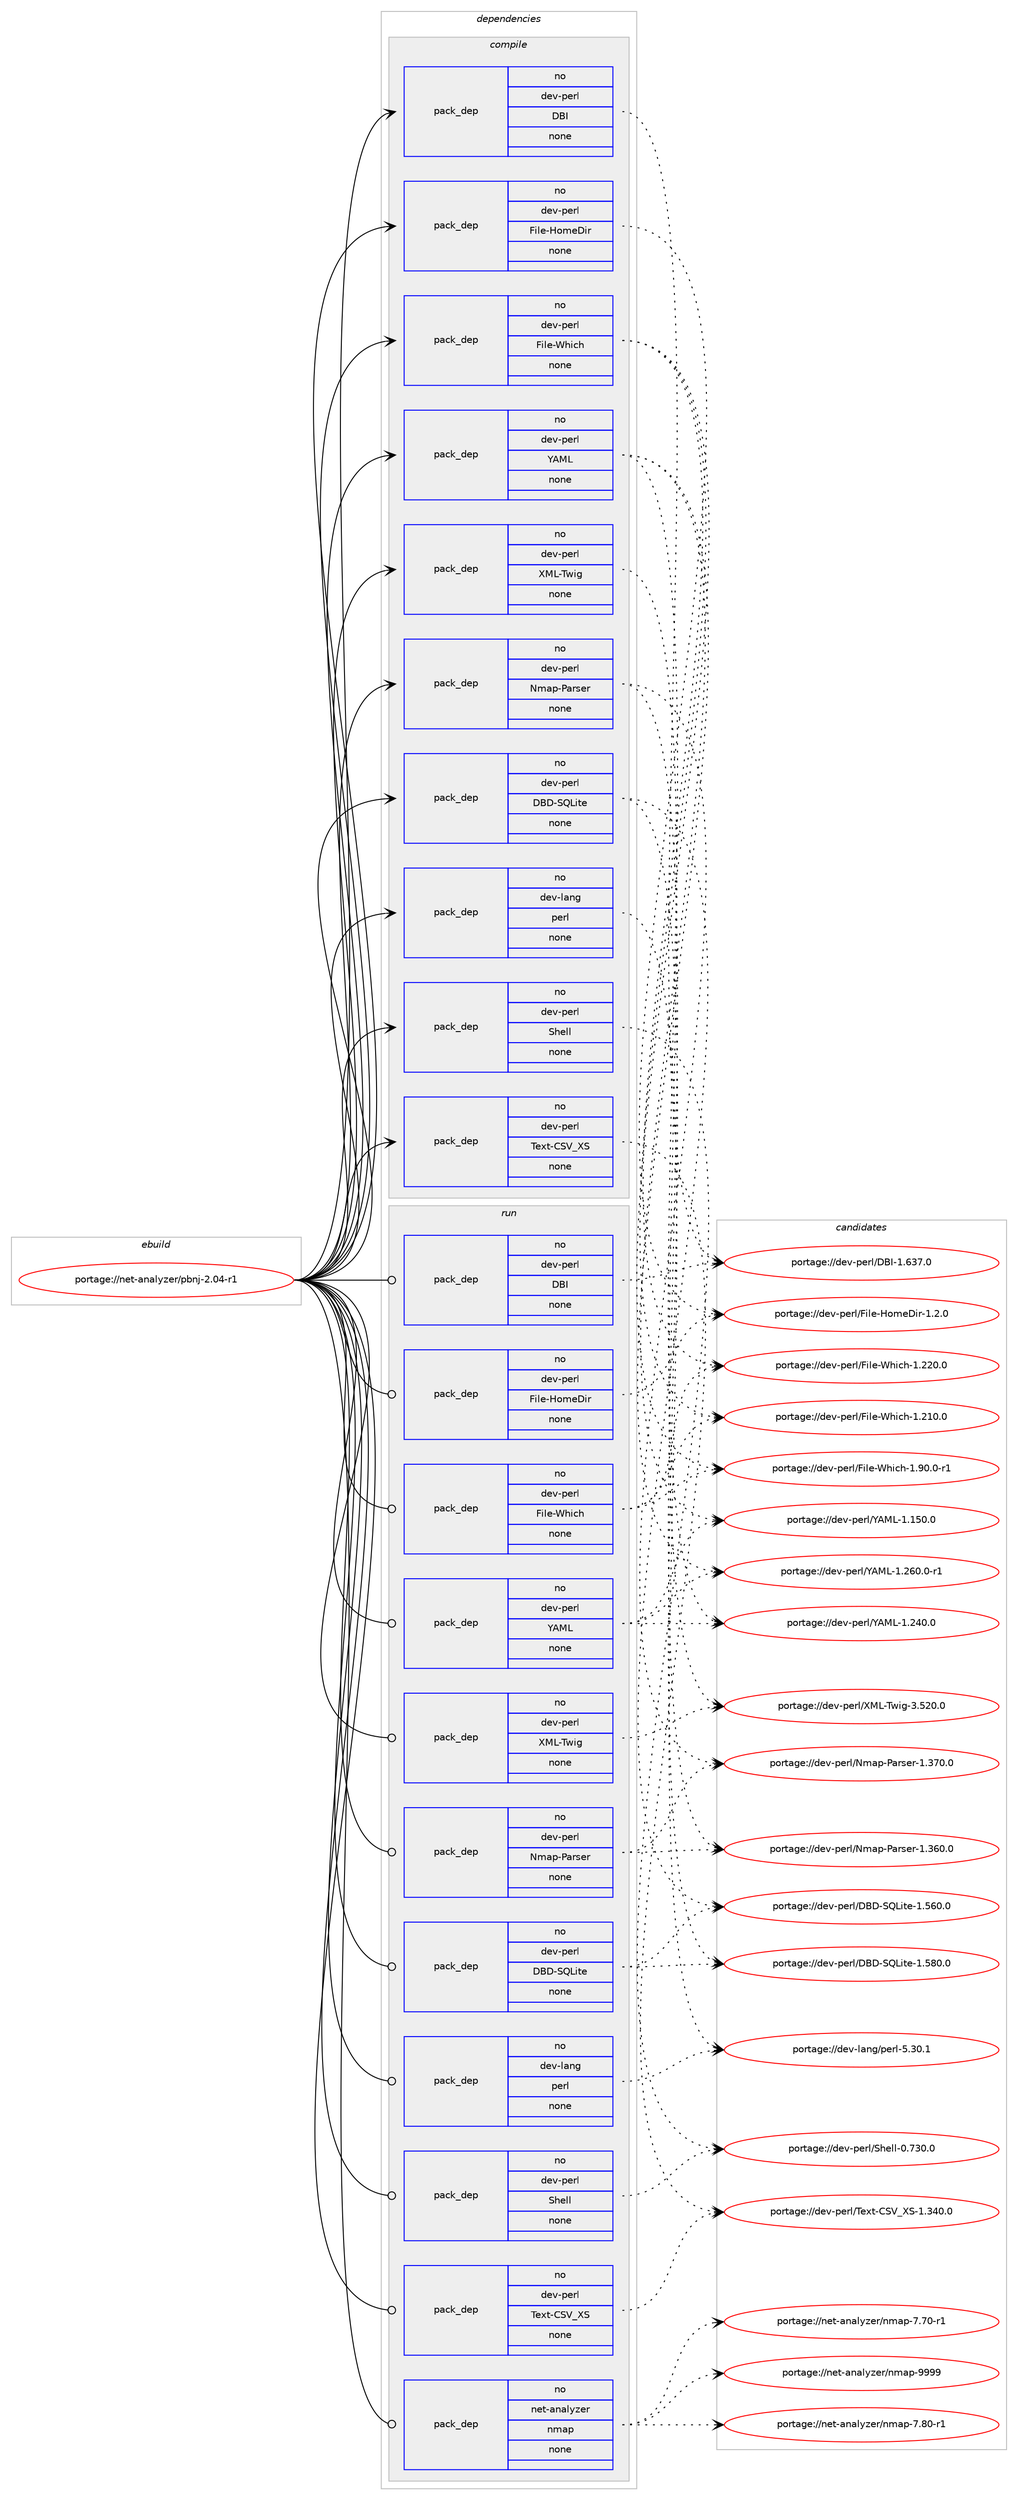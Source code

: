 digraph prolog {

# *************
# Graph options
# *************

newrank=true;
concentrate=true;
compound=true;
graph [rankdir=LR,fontname=Helvetica,fontsize=10,ranksep=1.5];#, ranksep=2.5, nodesep=0.2];
edge  [arrowhead=vee];
node  [fontname=Helvetica,fontsize=10];

# **********
# The ebuild
# **********

subgraph cluster_leftcol {
color=gray;
rank=same;
label=<<i>ebuild</i>>;
id [label="portage://net-analyzer/pbnj-2.04-r1", color=red, width=4, href="../net-analyzer/pbnj-2.04-r1.svg"];
}

# ****************
# The dependencies
# ****************

subgraph cluster_midcol {
color=gray;
label=<<i>dependencies</i>>;
subgraph cluster_compile {
fillcolor="#eeeeee";
style=filled;
label=<<i>compile</i>>;
subgraph pack106463 {
dependency140012 [label=<<TABLE BORDER="0" CELLBORDER="1" CELLSPACING="0" CELLPADDING="4" WIDTH="220"><TR><TD ROWSPAN="6" CELLPADDING="30">pack_dep</TD></TR><TR><TD WIDTH="110">no</TD></TR><TR><TD>dev-lang</TD></TR><TR><TD>perl</TD></TR><TR><TD>none</TD></TR><TR><TD></TD></TR></TABLE>>, shape=none, color=blue];
}
id:e -> dependency140012:w [weight=20,style="solid",arrowhead="vee"];
subgraph pack106464 {
dependency140013 [label=<<TABLE BORDER="0" CELLBORDER="1" CELLSPACING="0" CELLPADDING="4" WIDTH="220"><TR><TD ROWSPAN="6" CELLPADDING="30">pack_dep</TD></TR><TR><TD WIDTH="110">no</TD></TR><TR><TD>dev-perl</TD></TR><TR><TD>DBD-SQLite</TD></TR><TR><TD>none</TD></TR><TR><TD></TD></TR></TABLE>>, shape=none, color=blue];
}
id:e -> dependency140013:w [weight=20,style="solid",arrowhead="vee"];
subgraph pack106465 {
dependency140014 [label=<<TABLE BORDER="0" CELLBORDER="1" CELLSPACING="0" CELLPADDING="4" WIDTH="220"><TR><TD ROWSPAN="6" CELLPADDING="30">pack_dep</TD></TR><TR><TD WIDTH="110">no</TD></TR><TR><TD>dev-perl</TD></TR><TR><TD>DBI</TD></TR><TR><TD>none</TD></TR><TR><TD></TD></TR></TABLE>>, shape=none, color=blue];
}
id:e -> dependency140014:w [weight=20,style="solid",arrowhead="vee"];
subgraph pack106466 {
dependency140015 [label=<<TABLE BORDER="0" CELLBORDER="1" CELLSPACING="0" CELLPADDING="4" WIDTH="220"><TR><TD ROWSPAN="6" CELLPADDING="30">pack_dep</TD></TR><TR><TD WIDTH="110">no</TD></TR><TR><TD>dev-perl</TD></TR><TR><TD>File-HomeDir</TD></TR><TR><TD>none</TD></TR><TR><TD></TD></TR></TABLE>>, shape=none, color=blue];
}
id:e -> dependency140015:w [weight=20,style="solid",arrowhead="vee"];
subgraph pack106467 {
dependency140016 [label=<<TABLE BORDER="0" CELLBORDER="1" CELLSPACING="0" CELLPADDING="4" WIDTH="220"><TR><TD ROWSPAN="6" CELLPADDING="30">pack_dep</TD></TR><TR><TD WIDTH="110">no</TD></TR><TR><TD>dev-perl</TD></TR><TR><TD>File-Which</TD></TR><TR><TD>none</TD></TR><TR><TD></TD></TR></TABLE>>, shape=none, color=blue];
}
id:e -> dependency140016:w [weight=20,style="solid",arrowhead="vee"];
subgraph pack106468 {
dependency140017 [label=<<TABLE BORDER="0" CELLBORDER="1" CELLSPACING="0" CELLPADDING="4" WIDTH="220"><TR><TD ROWSPAN="6" CELLPADDING="30">pack_dep</TD></TR><TR><TD WIDTH="110">no</TD></TR><TR><TD>dev-perl</TD></TR><TR><TD>Nmap-Parser</TD></TR><TR><TD>none</TD></TR><TR><TD></TD></TR></TABLE>>, shape=none, color=blue];
}
id:e -> dependency140017:w [weight=20,style="solid",arrowhead="vee"];
subgraph pack106469 {
dependency140018 [label=<<TABLE BORDER="0" CELLBORDER="1" CELLSPACING="0" CELLPADDING="4" WIDTH="220"><TR><TD ROWSPAN="6" CELLPADDING="30">pack_dep</TD></TR><TR><TD WIDTH="110">no</TD></TR><TR><TD>dev-perl</TD></TR><TR><TD>Shell</TD></TR><TR><TD>none</TD></TR><TR><TD></TD></TR></TABLE>>, shape=none, color=blue];
}
id:e -> dependency140018:w [weight=20,style="solid",arrowhead="vee"];
subgraph pack106470 {
dependency140019 [label=<<TABLE BORDER="0" CELLBORDER="1" CELLSPACING="0" CELLPADDING="4" WIDTH="220"><TR><TD ROWSPAN="6" CELLPADDING="30">pack_dep</TD></TR><TR><TD WIDTH="110">no</TD></TR><TR><TD>dev-perl</TD></TR><TR><TD>Text-CSV_XS</TD></TR><TR><TD>none</TD></TR><TR><TD></TD></TR></TABLE>>, shape=none, color=blue];
}
id:e -> dependency140019:w [weight=20,style="solid",arrowhead="vee"];
subgraph pack106471 {
dependency140020 [label=<<TABLE BORDER="0" CELLBORDER="1" CELLSPACING="0" CELLPADDING="4" WIDTH="220"><TR><TD ROWSPAN="6" CELLPADDING="30">pack_dep</TD></TR><TR><TD WIDTH="110">no</TD></TR><TR><TD>dev-perl</TD></TR><TR><TD>XML-Twig</TD></TR><TR><TD>none</TD></TR><TR><TD></TD></TR></TABLE>>, shape=none, color=blue];
}
id:e -> dependency140020:w [weight=20,style="solid",arrowhead="vee"];
subgraph pack106472 {
dependency140021 [label=<<TABLE BORDER="0" CELLBORDER="1" CELLSPACING="0" CELLPADDING="4" WIDTH="220"><TR><TD ROWSPAN="6" CELLPADDING="30">pack_dep</TD></TR><TR><TD WIDTH="110">no</TD></TR><TR><TD>dev-perl</TD></TR><TR><TD>YAML</TD></TR><TR><TD>none</TD></TR><TR><TD></TD></TR></TABLE>>, shape=none, color=blue];
}
id:e -> dependency140021:w [weight=20,style="solid",arrowhead="vee"];
}
subgraph cluster_compileandrun {
fillcolor="#eeeeee";
style=filled;
label=<<i>compile and run</i>>;
}
subgraph cluster_run {
fillcolor="#eeeeee";
style=filled;
label=<<i>run</i>>;
subgraph pack106473 {
dependency140022 [label=<<TABLE BORDER="0" CELLBORDER="1" CELLSPACING="0" CELLPADDING="4" WIDTH="220"><TR><TD ROWSPAN="6" CELLPADDING="30">pack_dep</TD></TR><TR><TD WIDTH="110">no</TD></TR><TR><TD>dev-lang</TD></TR><TR><TD>perl</TD></TR><TR><TD>none</TD></TR><TR><TD></TD></TR></TABLE>>, shape=none, color=blue];
}
id:e -> dependency140022:w [weight=20,style="solid",arrowhead="odot"];
subgraph pack106474 {
dependency140023 [label=<<TABLE BORDER="0" CELLBORDER="1" CELLSPACING="0" CELLPADDING="4" WIDTH="220"><TR><TD ROWSPAN="6" CELLPADDING="30">pack_dep</TD></TR><TR><TD WIDTH="110">no</TD></TR><TR><TD>dev-perl</TD></TR><TR><TD>DBD-SQLite</TD></TR><TR><TD>none</TD></TR><TR><TD></TD></TR></TABLE>>, shape=none, color=blue];
}
id:e -> dependency140023:w [weight=20,style="solid",arrowhead="odot"];
subgraph pack106475 {
dependency140024 [label=<<TABLE BORDER="0" CELLBORDER="1" CELLSPACING="0" CELLPADDING="4" WIDTH="220"><TR><TD ROWSPAN="6" CELLPADDING="30">pack_dep</TD></TR><TR><TD WIDTH="110">no</TD></TR><TR><TD>dev-perl</TD></TR><TR><TD>DBI</TD></TR><TR><TD>none</TD></TR><TR><TD></TD></TR></TABLE>>, shape=none, color=blue];
}
id:e -> dependency140024:w [weight=20,style="solid",arrowhead="odot"];
subgraph pack106476 {
dependency140025 [label=<<TABLE BORDER="0" CELLBORDER="1" CELLSPACING="0" CELLPADDING="4" WIDTH="220"><TR><TD ROWSPAN="6" CELLPADDING="30">pack_dep</TD></TR><TR><TD WIDTH="110">no</TD></TR><TR><TD>dev-perl</TD></TR><TR><TD>File-HomeDir</TD></TR><TR><TD>none</TD></TR><TR><TD></TD></TR></TABLE>>, shape=none, color=blue];
}
id:e -> dependency140025:w [weight=20,style="solid",arrowhead="odot"];
subgraph pack106477 {
dependency140026 [label=<<TABLE BORDER="0" CELLBORDER="1" CELLSPACING="0" CELLPADDING="4" WIDTH="220"><TR><TD ROWSPAN="6" CELLPADDING="30">pack_dep</TD></TR><TR><TD WIDTH="110">no</TD></TR><TR><TD>dev-perl</TD></TR><TR><TD>File-Which</TD></TR><TR><TD>none</TD></TR><TR><TD></TD></TR></TABLE>>, shape=none, color=blue];
}
id:e -> dependency140026:w [weight=20,style="solid",arrowhead="odot"];
subgraph pack106478 {
dependency140027 [label=<<TABLE BORDER="0" CELLBORDER="1" CELLSPACING="0" CELLPADDING="4" WIDTH="220"><TR><TD ROWSPAN="6" CELLPADDING="30">pack_dep</TD></TR><TR><TD WIDTH="110">no</TD></TR><TR><TD>dev-perl</TD></TR><TR><TD>Nmap-Parser</TD></TR><TR><TD>none</TD></TR><TR><TD></TD></TR></TABLE>>, shape=none, color=blue];
}
id:e -> dependency140027:w [weight=20,style="solid",arrowhead="odot"];
subgraph pack106479 {
dependency140028 [label=<<TABLE BORDER="0" CELLBORDER="1" CELLSPACING="0" CELLPADDING="4" WIDTH="220"><TR><TD ROWSPAN="6" CELLPADDING="30">pack_dep</TD></TR><TR><TD WIDTH="110">no</TD></TR><TR><TD>dev-perl</TD></TR><TR><TD>Shell</TD></TR><TR><TD>none</TD></TR><TR><TD></TD></TR></TABLE>>, shape=none, color=blue];
}
id:e -> dependency140028:w [weight=20,style="solid",arrowhead="odot"];
subgraph pack106480 {
dependency140029 [label=<<TABLE BORDER="0" CELLBORDER="1" CELLSPACING="0" CELLPADDING="4" WIDTH="220"><TR><TD ROWSPAN="6" CELLPADDING="30">pack_dep</TD></TR><TR><TD WIDTH="110">no</TD></TR><TR><TD>dev-perl</TD></TR><TR><TD>Text-CSV_XS</TD></TR><TR><TD>none</TD></TR><TR><TD></TD></TR></TABLE>>, shape=none, color=blue];
}
id:e -> dependency140029:w [weight=20,style="solid",arrowhead="odot"];
subgraph pack106481 {
dependency140030 [label=<<TABLE BORDER="0" CELLBORDER="1" CELLSPACING="0" CELLPADDING="4" WIDTH="220"><TR><TD ROWSPAN="6" CELLPADDING="30">pack_dep</TD></TR><TR><TD WIDTH="110">no</TD></TR><TR><TD>dev-perl</TD></TR><TR><TD>XML-Twig</TD></TR><TR><TD>none</TD></TR><TR><TD></TD></TR></TABLE>>, shape=none, color=blue];
}
id:e -> dependency140030:w [weight=20,style="solid",arrowhead="odot"];
subgraph pack106482 {
dependency140031 [label=<<TABLE BORDER="0" CELLBORDER="1" CELLSPACING="0" CELLPADDING="4" WIDTH="220"><TR><TD ROWSPAN="6" CELLPADDING="30">pack_dep</TD></TR><TR><TD WIDTH="110">no</TD></TR><TR><TD>dev-perl</TD></TR><TR><TD>YAML</TD></TR><TR><TD>none</TD></TR><TR><TD></TD></TR></TABLE>>, shape=none, color=blue];
}
id:e -> dependency140031:w [weight=20,style="solid",arrowhead="odot"];
subgraph pack106483 {
dependency140032 [label=<<TABLE BORDER="0" CELLBORDER="1" CELLSPACING="0" CELLPADDING="4" WIDTH="220"><TR><TD ROWSPAN="6" CELLPADDING="30">pack_dep</TD></TR><TR><TD WIDTH="110">no</TD></TR><TR><TD>net-analyzer</TD></TR><TR><TD>nmap</TD></TR><TR><TD>none</TD></TR><TR><TD></TD></TR></TABLE>>, shape=none, color=blue];
}
id:e -> dependency140032:w [weight=20,style="solid",arrowhead="odot"];
}
}

# **************
# The candidates
# **************

subgraph cluster_choices {
rank=same;
color=gray;
label=<<i>candidates</i>>;

subgraph choice106463 {
color=black;
nodesep=1;
choice10010111845108971101034711210111410845534651484649 [label="portage://dev-lang/perl-5.30.1", color=red, width=4,href="../dev-lang/perl-5.30.1.svg"];
dependency140012:e -> choice10010111845108971101034711210111410845534651484649:w [style=dotted,weight="100"];
}
subgraph choice106464 {
color=black;
nodesep=1;
choice1001011184511210111410847686668458381761051161014549465356484648 [label="portage://dev-perl/DBD-SQLite-1.580.0", color=red, width=4,href="../dev-perl/DBD-SQLite-1.580.0.svg"];
choice1001011184511210111410847686668458381761051161014549465354484648 [label="portage://dev-perl/DBD-SQLite-1.560.0", color=red, width=4,href="../dev-perl/DBD-SQLite-1.560.0.svg"];
dependency140013:e -> choice1001011184511210111410847686668458381761051161014549465356484648:w [style=dotted,weight="100"];
dependency140013:e -> choice1001011184511210111410847686668458381761051161014549465354484648:w [style=dotted,weight="100"];
}
subgraph choice106465 {
color=black;
nodesep=1;
choice10010111845112101114108476866734549465451554648 [label="portage://dev-perl/DBI-1.637.0", color=red, width=4,href="../dev-perl/DBI-1.637.0.svg"];
dependency140014:e -> choice10010111845112101114108476866734549465451554648:w [style=dotted,weight="100"];
}
subgraph choice106466 {
color=black;
nodesep=1;
choice100101118451121011141084770105108101457211110910168105114454946504648 [label="portage://dev-perl/File-HomeDir-1.2.0", color=red, width=4,href="../dev-perl/File-HomeDir-1.2.0.svg"];
dependency140015:e -> choice100101118451121011141084770105108101457211110910168105114454946504648:w [style=dotted,weight="100"];
}
subgraph choice106467 {
color=black;
nodesep=1;
choice100101118451121011141084770105108101458710410599104454946574846484511449 [label="portage://dev-perl/File-Which-1.90.0-r1", color=red, width=4,href="../dev-perl/File-Which-1.90.0-r1.svg"];
choice1001011184511210111410847701051081014587104105991044549465050484648 [label="portage://dev-perl/File-Which-1.220.0", color=red, width=4,href="../dev-perl/File-Which-1.220.0.svg"];
choice1001011184511210111410847701051081014587104105991044549465049484648 [label="portage://dev-perl/File-Which-1.210.0", color=red, width=4,href="../dev-perl/File-Which-1.210.0.svg"];
dependency140016:e -> choice100101118451121011141084770105108101458710410599104454946574846484511449:w [style=dotted,weight="100"];
dependency140016:e -> choice1001011184511210111410847701051081014587104105991044549465050484648:w [style=dotted,weight="100"];
dependency140016:e -> choice1001011184511210111410847701051081014587104105991044549465049484648:w [style=dotted,weight="100"];
}
subgraph choice106468 {
color=black;
nodesep=1;
choice100101118451121011141084778109971124580971141151011144549465155484648 [label="portage://dev-perl/Nmap-Parser-1.370.0", color=red, width=4,href="../dev-perl/Nmap-Parser-1.370.0.svg"];
choice100101118451121011141084778109971124580971141151011144549465154484648 [label="portage://dev-perl/Nmap-Parser-1.360.0", color=red, width=4,href="../dev-perl/Nmap-Parser-1.360.0.svg"];
dependency140017:e -> choice100101118451121011141084778109971124580971141151011144549465155484648:w [style=dotted,weight="100"];
dependency140017:e -> choice100101118451121011141084778109971124580971141151011144549465154484648:w [style=dotted,weight="100"];
}
subgraph choice106469 {
color=black;
nodesep=1;
choice1001011184511210111410847831041011081084548465551484648 [label="portage://dev-perl/Shell-0.730.0", color=red, width=4,href="../dev-perl/Shell-0.730.0.svg"];
dependency140018:e -> choice1001011184511210111410847831041011081084548465551484648:w [style=dotted,weight="100"];
}
subgraph choice106470 {
color=black;
nodesep=1;
choice100101118451121011141084784101120116456783869588834549465152484648 [label="portage://dev-perl/Text-CSV_XS-1.340.0", color=red, width=4,href="../dev-perl/Text-CSV_XS-1.340.0.svg"];
dependency140019:e -> choice100101118451121011141084784101120116456783869588834549465152484648:w [style=dotted,weight="100"];
}
subgraph choice106471 {
color=black;
nodesep=1;
choice100101118451121011141084788777645841191051034551465350484648 [label="portage://dev-perl/XML-Twig-3.520.0", color=red, width=4,href="../dev-perl/XML-Twig-3.520.0.svg"];
dependency140020:e -> choice100101118451121011141084788777645841191051034551465350484648:w [style=dotted,weight="100"];
}
subgraph choice106472 {
color=black;
nodesep=1;
choice10010111845112101114108478965777645494650544846484511449 [label="portage://dev-perl/YAML-1.260.0-r1", color=red, width=4,href="../dev-perl/YAML-1.260.0-r1.svg"];
choice1001011184511210111410847896577764549465052484648 [label="portage://dev-perl/YAML-1.240.0", color=red, width=4,href="../dev-perl/YAML-1.240.0.svg"];
choice1001011184511210111410847896577764549464953484648 [label="portage://dev-perl/YAML-1.150.0", color=red, width=4,href="../dev-perl/YAML-1.150.0.svg"];
dependency140021:e -> choice10010111845112101114108478965777645494650544846484511449:w [style=dotted,weight="100"];
dependency140021:e -> choice1001011184511210111410847896577764549465052484648:w [style=dotted,weight="100"];
dependency140021:e -> choice1001011184511210111410847896577764549464953484648:w [style=dotted,weight="100"];
}
subgraph choice106473 {
color=black;
nodesep=1;
choice10010111845108971101034711210111410845534651484649 [label="portage://dev-lang/perl-5.30.1", color=red, width=4,href="../dev-lang/perl-5.30.1.svg"];
dependency140022:e -> choice10010111845108971101034711210111410845534651484649:w [style=dotted,weight="100"];
}
subgraph choice106474 {
color=black;
nodesep=1;
choice1001011184511210111410847686668458381761051161014549465356484648 [label="portage://dev-perl/DBD-SQLite-1.580.0", color=red, width=4,href="../dev-perl/DBD-SQLite-1.580.0.svg"];
choice1001011184511210111410847686668458381761051161014549465354484648 [label="portage://dev-perl/DBD-SQLite-1.560.0", color=red, width=4,href="../dev-perl/DBD-SQLite-1.560.0.svg"];
dependency140023:e -> choice1001011184511210111410847686668458381761051161014549465356484648:w [style=dotted,weight="100"];
dependency140023:e -> choice1001011184511210111410847686668458381761051161014549465354484648:w [style=dotted,weight="100"];
}
subgraph choice106475 {
color=black;
nodesep=1;
choice10010111845112101114108476866734549465451554648 [label="portage://dev-perl/DBI-1.637.0", color=red, width=4,href="../dev-perl/DBI-1.637.0.svg"];
dependency140024:e -> choice10010111845112101114108476866734549465451554648:w [style=dotted,weight="100"];
}
subgraph choice106476 {
color=black;
nodesep=1;
choice100101118451121011141084770105108101457211110910168105114454946504648 [label="portage://dev-perl/File-HomeDir-1.2.0", color=red, width=4,href="../dev-perl/File-HomeDir-1.2.0.svg"];
dependency140025:e -> choice100101118451121011141084770105108101457211110910168105114454946504648:w [style=dotted,weight="100"];
}
subgraph choice106477 {
color=black;
nodesep=1;
choice100101118451121011141084770105108101458710410599104454946574846484511449 [label="portage://dev-perl/File-Which-1.90.0-r1", color=red, width=4,href="../dev-perl/File-Which-1.90.0-r1.svg"];
choice1001011184511210111410847701051081014587104105991044549465050484648 [label="portage://dev-perl/File-Which-1.220.0", color=red, width=4,href="../dev-perl/File-Which-1.220.0.svg"];
choice1001011184511210111410847701051081014587104105991044549465049484648 [label="portage://dev-perl/File-Which-1.210.0", color=red, width=4,href="../dev-perl/File-Which-1.210.0.svg"];
dependency140026:e -> choice100101118451121011141084770105108101458710410599104454946574846484511449:w [style=dotted,weight="100"];
dependency140026:e -> choice1001011184511210111410847701051081014587104105991044549465050484648:w [style=dotted,weight="100"];
dependency140026:e -> choice1001011184511210111410847701051081014587104105991044549465049484648:w [style=dotted,weight="100"];
}
subgraph choice106478 {
color=black;
nodesep=1;
choice100101118451121011141084778109971124580971141151011144549465155484648 [label="portage://dev-perl/Nmap-Parser-1.370.0", color=red, width=4,href="../dev-perl/Nmap-Parser-1.370.0.svg"];
choice100101118451121011141084778109971124580971141151011144549465154484648 [label="portage://dev-perl/Nmap-Parser-1.360.0", color=red, width=4,href="../dev-perl/Nmap-Parser-1.360.0.svg"];
dependency140027:e -> choice100101118451121011141084778109971124580971141151011144549465155484648:w [style=dotted,weight="100"];
dependency140027:e -> choice100101118451121011141084778109971124580971141151011144549465154484648:w [style=dotted,weight="100"];
}
subgraph choice106479 {
color=black;
nodesep=1;
choice1001011184511210111410847831041011081084548465551484648 [label="portage://dev-perl/Shell-0.730.0", color=red, width=4,href="../dev-perl/Shell-0.730.0.svg"];
dependency140028:e -> choice1001011184511210111410847831041011081084548465551484648:w [style=dotted,weight="100"];
}
subgraph choice106480 {
color=black;
nodesep=1;
choice100101118451121011141084784101120116456783869588834549465152484648 [label="portage://dev-perl/Text-CSV_XS-1.340.0", color=red, width=4,href="../dev-perl/Text-CSV_XS-1.340.0.svg"];
dependency140029:e -> choice100101118451121011141084784101120116456783869588834549465152484648:w [style=dotted,weight="100"];
}
subgraph choice106481 {
color=black;
nodesep=1;
choice100101118451121011141084788777645841191051034551465350484648 [label="portage://dev-perl/XML-Twig-3.520.0", color=red, width=4,href="../dev-perl/XML-Twig-3.520.0.svg"];
dependency140030:e -> choice100101118451121011141084788777645841191051034551465350484648:w [style=dotted,weight="100"];
}
subgraph choice106482 {
color=black;
nodesep=1;
choice10010111845112101114108478965777645494650544846484511449 [label="portage://dev-perl/YAML-1.260.0-r1", color=red, width=4,href="../dev-perl/YAML-1.260.0-r1.svg"];
choice1001011184511210111410847896577764549465052484648 [label="portage://dev-perl/YAML-1.240.0", color=red, width=4,href="../dev-perl/YAML-1.240.0.svg"];
choice1001011184511210111410847896577764549464953484648 [label="portage://dev-perl/YAML-1.150.0", color=red, width=4,href="../dev-perl/YAML-1.150.0.svg"];
dependency140031:e -> choice10010111845112101114108478965777645494650544846484511449:w [style=dotted,weight="100"];
dependency140031:e -> choice1001011184511210111410847896577764549465052484648:w [style=dotted,weight="100"];
dependency140031:e -> choice1001011184511210111410847896577764549464953484648:w [style=dotted,weight="100"];
}
subgraph choice106483 {
color=black;
nodesep=1;
choice11010111645971109710812112210111447110109971124557575757 [label="portage://net-analyzer/nmap-9999", color=red, width=4,href="../net-analyzer/nmap-9999.svg"];
choice110101116459711097108121122101114471101099711245554656484511449 [label="portage://net-analyzer/nmap-7.80-r1", color=red, width=4,href="../net-analyzer/nmap-7.80-r1.svg"];
choice110101116459711097108121122101114471101099711245554655484511449 [label="portage://net-analyzer/nmap-7.70-r1", color=red, width=4,href="../net-analyzer/nmap-7.70-r1.svg"];
dependency140032:e -> choice11010111645971109710812112210111447110109971124557575757:w [style=dotted,weight="100"];
dependency140032:e -> choice110101116459711097108121122101114471101099711245554656484511449:w [style=dotted,weight="100"];
dependency140032:e -> choice110101116459711097108121122101114471101099711245554655484511449:w [style=dotted,weight="100"];
}
}

}
